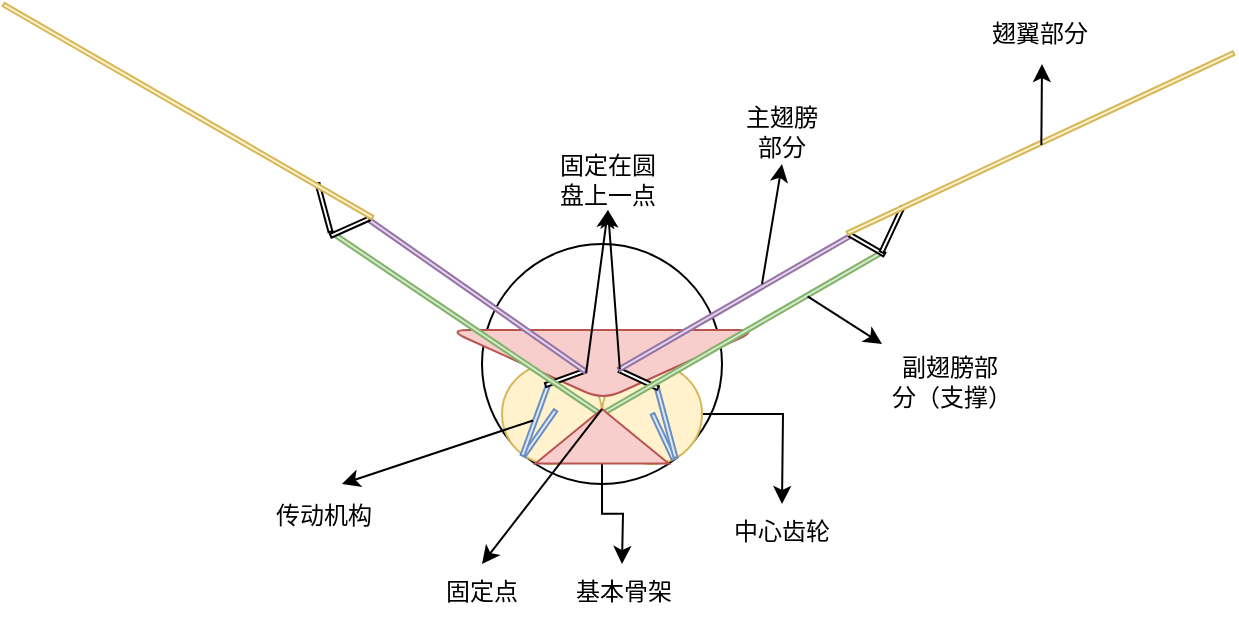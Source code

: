 <mxfile version="28.2.8">
  <diagram name="第 1 页" id="PhBhXFTEv1AZGFHxXgJk">
    <mxGraphModel dx="1004" dy="644" grid="1" gridSize="10" guides="1" tooltips="1" connect="1" arrows="1" fold="1" page="1" pageScale="1" pageWidth="800" pageHeight="800" math="0" shadow="0">
      <root>
        <mxCell id="0" />
        <mxCell id="1" parent="0" />
        <mxCell id="4RXz1xJmtpzXbPTjKDAy-1" value="" style="ellipse;whiteSpace=wrap;html=1;aspect=fixed;" vertex="1" parent="1">
          <mxGeometry x="340" y="340" width="120" height="120" as="geometry" />
        </mxCell>
        <mxCell id="4RXz1xJmtpzXbPTjKDAy-2" value="" style="ellipse;whiteSpace=wrap;html=1;aspect=fixed;fillColor=#fff2cc;strokeColor=#d6b656;" vertex="1" parent="1">
          <mxGeometry x="350" y="400" width="50" height="50" as="geometry" />
        </mxCell>
        <mxCell id="4RXz1xJmtpzXbPTjKDAy-28" style="edgeStyle=orthogonalEdgeStyle;rounded=0;orthogonalLoop=1;jettySize=auto;html=1;exitX=1;exitY=0.5;exitDx=0;exitDy=0;" edge="1" parent="1" source="4RXz1xJmtpzXbPTjKDAy-3">
          <mxGeometry relative="1" as="geometry">
            <mxPoint x="490" y="470" as="targetPoint" />
          </mxGeometry>
        </mxCell>
        <mxCell id="4RXz1xJmtpzXbPTjKDAy-3" value="" style="ellipse;whiteSpace=wrap;html=1;aspect=fixed;fillColor=#fff2cc;strokeColor=#d6b656;" vertex="1" parent="1">
          <mxGeometry x="400" y="400" width="50" height="50" as="geometry" />
        </mxCell>
        <mxCell id="4RXz1xJmtpzXbPTjKDAy-4" value="" style="triangle;whiteSpace=wrap;html=1;rotation=90;rounded=1;fillColor=#f8cecc;strokeColor=#b85450;" vertex="1" parent="1">
          <mxGeometry x="383" y="323" width="35" height="155" as="geometry" />
        </mxCell>
        <mxCell id="4RXz1xJmtpzXbPTjKDAy-5" value="" style="rounded=0;whiteSpace=wrap;html=1;rotation=35;fillColor=#dae8fc;strokeColor=#6c8ebf;" vertex="1" parent="1">
          <mxGeometry x="367.77" y="420.61" width="2" height="28.03" as="geometry" />
        </mxCell>
        <mxCell id="4RXz1xJmtpzXbPTjKDAy-7" value="" style="rounded=0;whiteSpace=wrap;html=1;rotation=20;fillColor=#dae8fc;strokeColor=#6c8ebf;" vertex="1" parent="1">
          <mxGeometry x="365.47" y="410.26" width="2" height="36.64" as="geometry" />
        </mxCell>
        <mxCell id="4RXz1xJmtpzXbPTjKDAy-9" value="" style="rounded=0;whiteSpace=wrap;html=1;rotation=70;" vertex="1" parent="1">
          <mxGeometry x="380.78" y="396.27" width="2" height="21.28" as="geometry" />
        </mxCell>
        <mxCell id="4RXz1xJmtpzXbPTjKDAy-10" value="" style="rounded=0;whiteSpace=wrap;html=1;rotation=-205;fillColor=#dae8fc;strokeColor=#6c8ebf;" vertex="1" parent="1">
          <mxGeometry x="429.56" y="423.81" width="2" height="25.05" as="geometry" />
        </mxCell>
        <mxCell id="4RXz1xJmtpzXbPTjKDAy-11" value="" style="rounded=0;whiteSpace=wrap;html=1;rotation=-15;fillColor=#dae8fc;strokeColor=#6c8ebf;" vertex="1" parent="1">
          <mxGeometry x="430.996" y="410.677" width="2" height="36.64" as="geometry" />
        </mxCell>
        <mxCell id="4RXz1xJmtpzXbPTjKDAy-12" value="" style="rounded=0;whiteSpace=wrap;html=1;rotation=115;" vertex="1" parent="1">
          <mxGeometry x="417.34" y="396.939" width="2" height="21.28" as="geometry" />
        </mxCell>
        <mxCell id="4RXz1xJmtpzXbPTjKDAy-13" value="" style="rounded=0;whiteSpace=wrap;html=1;rotation=125;fillColor=#e1d5e7;strokeColor=#9673a6;" vertex="1" parent="1">
          <mxGeometry x="336.23" y="299.06" width="2" height="133.02" as="geometry" />
        </mxCell>
        <mxCell id="4RXz1xJmtpzXbPTjKDAy-14" value="" style="rounded=0;whiteSpace=wrap;html=1;rotation=60;fillColor=#e1d5e7;strokeColor=#9673a6;" vertex="1" parent="1">
          <mxGeometry x="464.995" y="302.998" width="2" height="133.02" as="geometry" />
        </mxCell>
        <mxCell id="4RXz1xJmtpzXbPTjKDAy-16" value="" style="rounded=0;whiteSpace=wrap;html=1;rotation=60;fillColor=#d5e8d4;strokeColor=#82b366;" vertex="1" parent="1">
          <mxGeometry x="469.85" y="302.73" width="2" height="162.69" as="geometry" />
        </mxCell>
        <mxCell id="4RXz1xJmtpzXbPTjKDAy-17" value="" style="rounded=0;whiteSpace=wrap;html=1;rotation=124;fillColor=#d5e8d4;strokeColor=#82b366;" vertex="1" parent="1">
          <mxGeometry x="331.67" y="298.67" width="2" height="162.75" as="geometry" />
        </mxCell>
        <mxCell id="4RXz1xJmtpzXbPTjKDAy-30" style="edgeStyle=orthogonalEdgeStyle;rounded=0;orthogonalLoop=1;jettySize=auto;html=1;" edge="1" parent="1" source="4RXz1xJmtpzXbPTjKDAy-25">
          <mxGeometry relative="1" as="geometry">
            <mxPoint x="410" y="500" as="targetPoint" />
          </mxGeometry>
        </mxCell>
        <mxCell id="4RXz1xJmtpzXbPTjKDAy-25" value="" style="triangle;whiteSpace=wrap;html=1;rotation=-90;fillColor=#f8cecc;strokeColor=#b85450;" vertex="1" parent="1">
          <mxGeometry x="386.41" y="402.82" width="27.2" height="66.59" as="geometry" />
        </mxCell>
        <mxCell id="4RXz1xJmtpzXbPTjKDAy-20" value="" style="rounded=0;whiteSpace=wrap;html=1;rotation=-114;" vertex="1" parent="1">
          <mxGeometry x="273" y="321" width="2" height="21.14" as="geometry" />
        </mxCell>
        <mxCell id="4RXz1xJmtpzXbPTjKDAy-21" value="" style="rounded=0;whiteSpace=wrap;html=1;rotation=-60;" vertex="1" parent="1">
          <mxGeometry x="531.51" y="330.29" width="2" height="20" as="geometry" />
        </mxCell>
        <mxCell id="4RXz1xJmtpzXbPTjKDAy-23" value="" style="rounded=0;whiteSpace=wrap;html=1;rotation=25;" vertex="1" parent="1">
          <mxGeometry x="544.06" y="320.23" width="2" height="25" as="geometry" />
        </mxCell>
        <mxCell id="4RXz1xJmtpzXbPTjKDAy-24" value="" style="rounded=0;whiteSpace=wrap;html=1;rotation=65;fillColor=#fff2cc;strokeColor=#d6b656;" vertex="1" parent="1">
          <mxGeometry x="618.25" y="183.1" width="2" height="213.02" as="geometry" />
        </mxCell>
        <mxCell id="4RXz1xJmtpzXbPTjKDAy-26" value="" style="rounded=0;whiteSpace=wrap;html=1;rotation=-15;" vertex="1" parent="1">
          <mxGeometry x="259.999" y="309.291" width="2" height="25" as="geometry" />
        </mxCell>
        <mxCell id="4RXz1xJmtpzXbPTjKDAy-27" value="" style="rounded=0;whiteSpace=wrap;html=1;rotation=120;fillColor=#fff2cc;strokeColor=#d6b656;" vertex="1" parent="1">
          <mxGeometry x="192.003" y="166.999" width="2" height="213.02" as="geometry" />
        </mxCell>
        <mxCell id="4RXz1xJmtpzXbPTjKDAy-29" value="中心齿轮" style="text;html=1;whiteSpace=wrap;strokeColor=none;fillColor=none;align=center;verticalAlign=middle;rounded=0;" vertex="1" parent="1">
          <mxGeometry x="460" y="469.41" width="60" height="30" as="geometry" />
        </mxCell>
        <mxCell id="4RXz1xJmtpzXbPTjKDAy-31" value="基本骨架" style="text;html=1;whiteSpace=wrap;strokeColor=none;fillColor=none;align=center;verticalAlign=middle;rounded=0;" vertex="1" parent="1">
          <mxGeometry x="380.78" y="499.41" width="60" height="30" as="geometry" />
        </mxCell>
        <mxCell id="4RXz1xJmtpzXbPTjKDAy-34" value="" style="endArrow=classic;html=1;rounded=0;exitX=1;exitY=0;exitDx=0;exitDy=0;entryX=0.5;entryY=1;entryDx=0;entryDy=0;" edge="1" parent="1" source="4RXz1xJmtpzXbPTjKDAy-9" target="4RXz1xJmtpzXbPTjKDAy-35">
          <mxGeometry width="50" height="50" relative="1" as="geometry">
            <mxPoint x="320" y="530" as="sourcePoint" />
            <mxPoint x="400" y="330" as="targetPoint" />
          </mxGeometry>
        </mxCell>
        <mxCell id="4RXz1xJmtpzXbPTjKDAy-35" value="固定在圆盘上一点" style="text;html=1;whiteSpace=wrap;strokeColor=none;fillColor=none;align=center;verticalAlign=middle;rounded=0;" vertex="1" parent="1">
          <mxGeometry x="373" y="293" width="60" height="30" as="geometry" />
        </mxCell>
        <mxCell id="4RXz1xJmtpzXbPTjKDAy-37" value="" style="endArrow=classic;html=1;rounded=0;exitX=0.25;exitY=1;exitDx=0;exitDy=0;entryX=0.5;entryY=1;entryDx=0;entryDy=0;" edge="1" parent="1" source="4RXz1xJmtpzXbPTjKDAy-12" target="4RXz1xJmtpzXbPTjKDAy-35">
          <mxGeometry width="50" height="50" relative="1" as="geometry">
            <mxPoint x="300" y="570" as="sourcePoint" />
            <mxPoint x="340" y="440" as="targetPoint" />
          </mxGeometry>
        </mxCell>
        <mxCell id="4RXz1xJmtpzXbPTjKDAy-38" value="" style="endArrow=classic;html=1;rounded=0;exitX=1;exitY=0.5;exitDx=0;exitDy=0;" edge="1" parent="1" source="4RXz1xJmtpzXbPTjKDAy-25">
          <mxGeometry width="50" height="50" relative="1" as="geometry">
            <mxPoint x="300" y="520" as="sourcePoint" />
            <mxPoint x="340" y="500" as="targetPoint" />
          </mxGeometry>
        </mxCell>
        <mxCell id="4RXz1xJmtpzXbPTjKDAy-39" value="固定点" style="text;html=1;whiteSpace=wrap;strokeColor=none;fillColor=none;align=center;verticalAlign=middle;rounded=0;" vertex="1" parent="1">
          <mxGeometry x="310" y="499" width="60" height="30" as="geometry" />
        </mxCell>
        <mxCell id="4RXz1xJmtpzXbPTjKDAy-41" value="" style="endArrow=classic;html=1;rounded=0;" edge="1" parent="1">
          <mxGeometry width="50" height="50" relative="1" as="geometry">
            <mxPoint x="480" y="360" as="sourcePoint" />
            <mxPoint x="490" y="300" as="targetPoint" />
          </mxGeometry>
        </mxCell>
        <mxCell id="4RXz1xJmtpzXbPTjKDAy-42" value="主翅膀&lt;div&gt;部分&lt;/div&gt;" style="text;html=1;whiteSpace=wrap;strokeColor=none;fillColor=none;align=center;verticalAlign=middle;rounded=0;" vertex="1" parent="1">
          <mxGeometry x="460" y="269" width="60" height="30" as="geometry" />
        </mxCell>
        <mxCell id="4RXz1xJmtpzXbPTjKDAy-43" value="" style="endArrow=classic;html=1;rounded=0;exitX=0.747;exitY=0.275;exitDx=0;exitDy=0;exitPerimeter=0;" edge="1" parent="1" source="4RXz1xJmtpzXbPTjKDAy-16">
          <mxGeometry width="50" height="50" relative="1" as="geometry">
            <mxPoint x="550" y="430" as="sourcePoint" />
            <mxPoint x="540" y="390" as="targetPoint" />
          </mxGeometry>
        </mxCell>
        <mxCell id="4RXz1xJmtpzXbPTjKDAy-44" value="副翅膀部分（支撑）" style="text;html=1;whiteSpace=wrap;strokeColor=none;fillColor=none;align=center;verticalAlign=middle;rounded=0;" vertex="1" parent="1">
          <mxGeometry x="544" y="394" width="60" height="30" as="geometry" />
        </mxCell>
        <mxCell id="4RXz1xJmtpzXbPTjKDAy-45" value="" style="endArrow=classic;html=1;rounded=0;exitX=1;exitY=0.5;exitDx=0;exitDy=0;" edge="1" parent="1" source="4RXz1xJmtpzXbPTjKDAy-24">
          <mxGeometry width="50" height="50" relative="1" as="geometry">
            <mxPoint x="590" y="300" as="sourcePoint" />
            <mxPoint x="620" y="250" as="targetPoint" />
          </mxGeometry>
        </mxCell>
        <mxCell id="4RXz1xJmtpzXbPTjKDAy-46" value="翅翼部分" style="text;html=1;whiteSpace=wrap;strokeColor=none;fillColor=none;align=center;verticalAlign=middle;rounded=0;" vertex="1" parent="1">
          <mxGeometry x="589" y="220" width="60" height="30" as="geometry" />
        </mxCell>
        <mxCell id="4RXz1xJmtpzXbPTjKDAy-47" value="" style="endArrow=classic;html=1;rounded=0;exitX=0;exitY=0.5;exitDx=0;exitDy=0;" edge="1" parent="1" source="4RXz1xJmtpzXbPTjKDAy-7">
          <mxGeometry width="50" height="50" relative="1" as="geometry">
            <mxPoint x="230" y="480" as="sourcePoint" />
            <mxPoint x="270" y="460" as="targetPoint" />
          </mxGeometry>
        </mxCell>
        <mxCell id="4RXz1xJmtpzXbPTjKDAy-48" value="传动机构" style="text;html=1;whiteSpace=wrap;strokeColor=none;fillColor=none;align=center;verticalAlign=middle;rounded=0;" vertex="1" parent="1">
          <mxGeometry x="231" y="461" width="60" height="30" as="geometry" />
        </mxCell>
      </root>
    </mxGraphModel>
  </diagram>
</mxfile>
